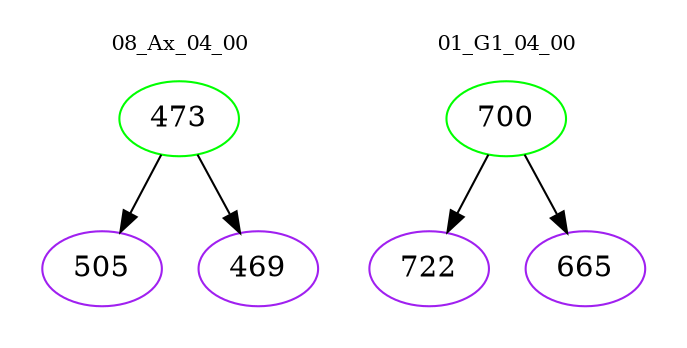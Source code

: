 digraph{
subgraph cluster_0 {
color = white
label = "08_Ax_04_00";
fontsize=10;
T0_473 [label="473", color="green"]
T0_473 -> T0_505 [color="black"]
T0_505 [label="505", color="purple"]
T0_473 -> T0_469 [color="black"]
T0_469 [label="469", color="purple"]
}
subgraph cluster_1 {
color = white
label = "01_G1_04_00";
fontsize=10;
T1_700 [label="700", color="green"]
T1_700 -> T1_722 [color="black"]
T1_722 [label="722", color="purple"]
T1_700 -> T1_665 [color="black"]
T1_665 [label="665", color="purple"]
}
}
